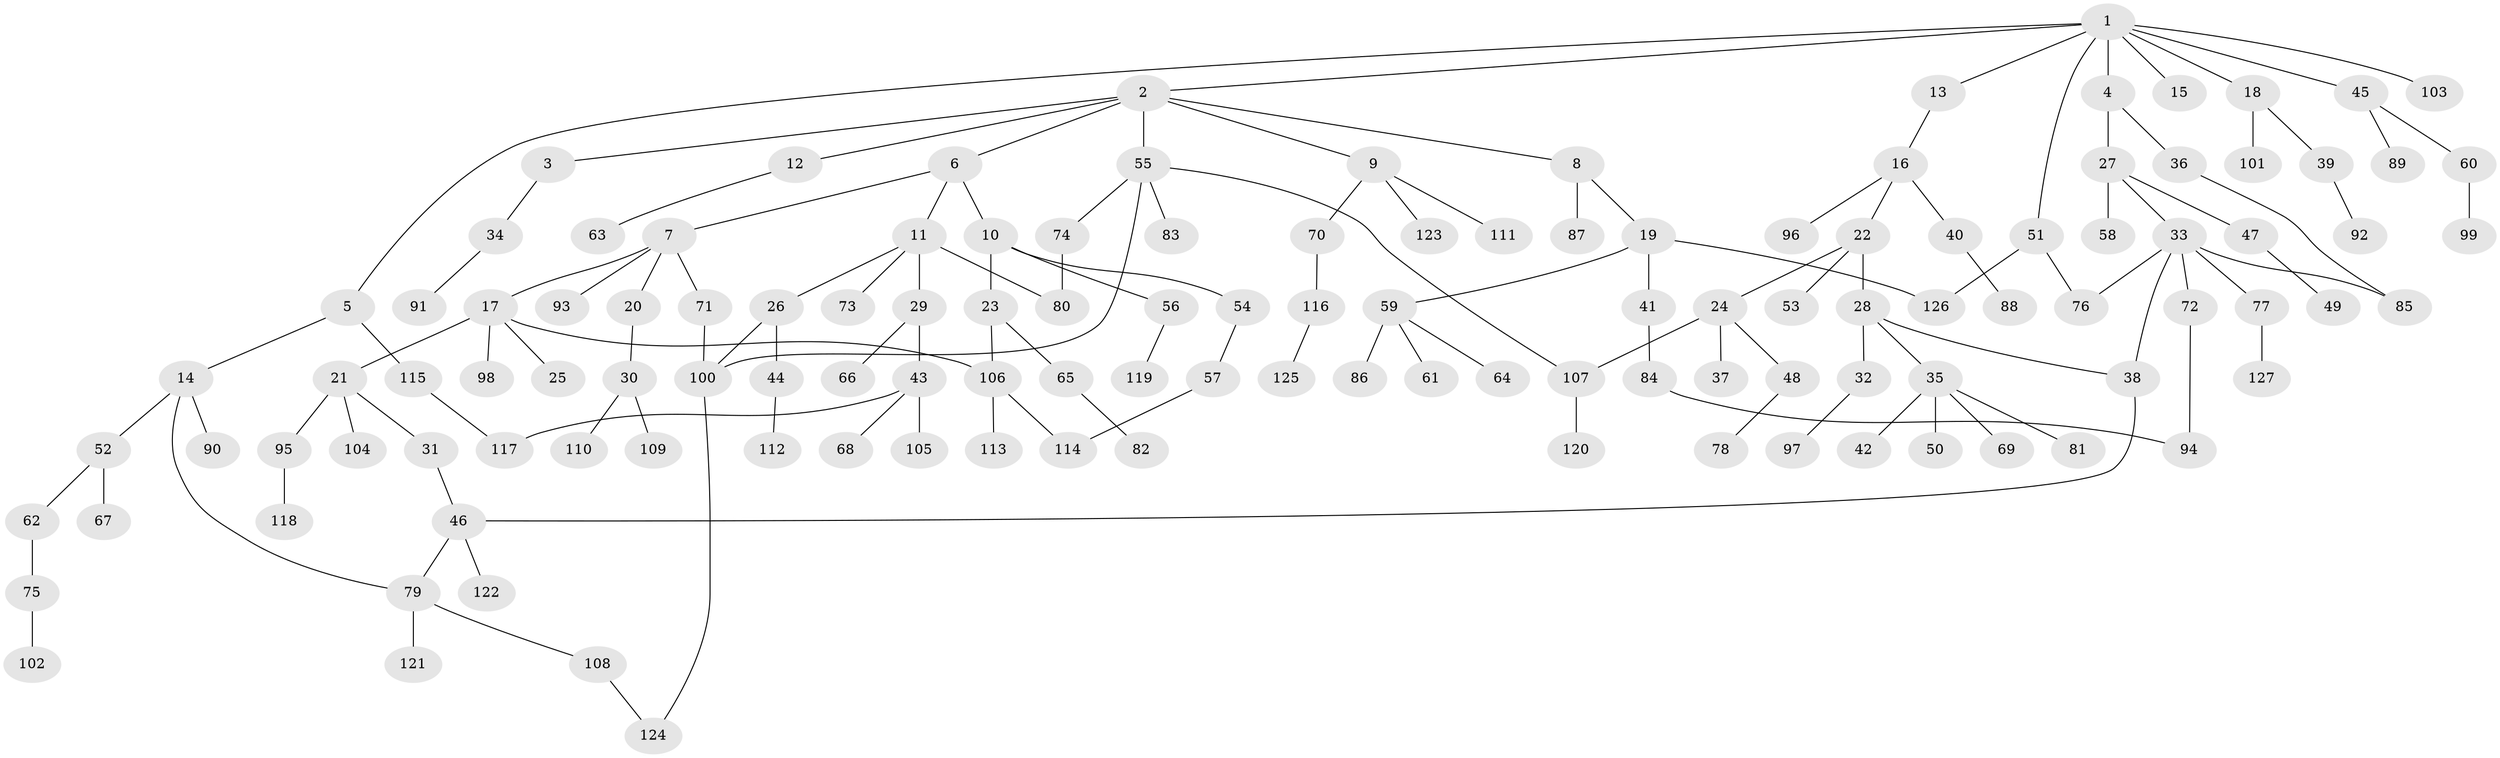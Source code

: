 // Generated by graph-tools (version 1.1) at 2025/34/03/09/25 02:34:03]
// undirected, 127 vertices, 141 edges
graph export_dot {
graph [start="1"]
  node [color=gray90,style=filled];
  1;
  2;
  3;
  4;
  5;
  6;
  7;
  8;
  9;
  10;
  11;
  12;
  13;
  14;
  15;
  16;
  17;
  18;
  19;
  20;
  21;
  22;
  23;
  24;
  25;
  26;
  27;
  28;
  29;
  30;
  31;
  32;
  33;
  34;
  35;
  36;
  37;
  38;
  39;
  40;
  41;
  42;
  43;
  44;
  45;
  46;
  47;
  48;
  49;
  50;
  51;
  52;
  53;
  54;
  55;
  56;
  57;
  58;
  59;
  60;
  61;
  62;
  63;
  64;
  65;
  66;
  67;
  68;
  69;
  70;
  71;
  72;
  73;
  74;
  75;
  76;
  77;
  78;
  79;
  80;
  81;
  82;
  83;
  84;
  85;
  86;
  87;
  88;
  89;
  90;
  91;
  92;
  93;
  94;
  95;
  96;
  97;
  98;
  99;
  100;
  101;
  102;
  103;
  104;
  105;
  106;
  107;
  108;
  109;
  110;
  111;
  112;
  113;
  114;
  115;
  116;
  117;
  118;
  119;
  120;
  121;
  122;
  123;
  124;
  125;
  126;
  127;
  1 -- 2;
  1 -- 4;
  1 -- 5;
  1 -- 13;
  1 -- 15;
  1 -- 18;
  1 -- 45;
  1 -- 51;
  1 -- 103;
  2 -- 3;
  2 -- 6;
  2 -- 8;
  2 -- 9;
  2 -- 12;
  2 -- 55;
  3 -- 34;
  4 -- 27;
  4 -- 36;
  5 -- 14;
  5 -- 115;
  6 -- 7;
  6 -- 10;
  6 -- 11;
  7 -- 17;
  7 -- 20;
  7 -- 71;
  7 -- 93;
  8 -- 19;
  8 -- 87;
  9 -- 70;
  9 -- 111;
  9 -- 123;
  10 -- 23;
  10 -- 54;
  10 -- 56;
  11 -- 26;
  11 -- 29;
  11 -- 73;
  11 -- 80;
  12 -- 63;
  13 -- 16;
  14 -- 52;
  14 -- 90;
  14 -- 79;
  16 -- 22;
  16 -- 40;
  16 -- 96;
  17 -- 21;
  17 -- 25;
  17 -- 98;
  17 -- 106;
  18 -- 39;
  18 -- 101;
  19 -- 41;
  19 -- 59;
  19 -- 126;
  20 -- 30;
  21 -- 31;
  21 -- 95;
  21 -- 104;
  22 -- 24;
  22 -- 28;
  22 -- 53;
  23 -- 65;
  23 -- 106;
  24 -- 37;
  24 -- 48;
  24 -- 107;
  26 -- 44;
  26 -- 100;
  27 -- 33;
  27 -- 47;
  27 -- 58;
  28 -- 32;
  28 -- 35;
  28 -- 38;
  29 -- 43;
  29 -- 66;
  30 -- 109;
  30 -- 110;
  31 -- 46;
  32 -- 97;
  33 -- 38;
  33 -- 72;
  33 -- 77;
  33 -- 85;
  33 -- 76;
  34 -- 91;
  35 -- 42;
  35 -- 50;
  35 -- 69;
  35 -- 81;
  36 -- 85;
  38 -- 46;
  39 -- 92;
  40 -- 88;
  41 -- 84;
  43 -- 68;
  43 -- 105;
  43 -- 117;
  44 -- 112;
  45 -- 60;
  45 -- 89;
  46 -- 79;
  46 -- 122;
  47 -- 49;
  48 -- 78;
  51 -- 76;
  51 -- 126;
  52 -- 62;
  52 -- 67;
  54 -- 57;
  55 -- 74;
  55 -- 83;
  55 -- 100;
  55 -- 107;
  56 -- 119;
  57 -- 114;
  59 -- 61;
  59 -- 64;
  59 -- 86;
  60 -- 99;
  62 -- 75;
  65 -- 82;
  70 -- 116;
  71 -- 100;
  72 -- 94;
  74 -- 80;
  75 -- 102;
  77 -- 127;
  79 -- 108;
  79 -- 121;
  84 -- 94;
  95 -- 118;
  100 -- 124;
  106 -- 113;
  106 -- 114;
  107 -- 120;
  108 -- 124;
  115 -- 117;
  116 -- 125;
}
